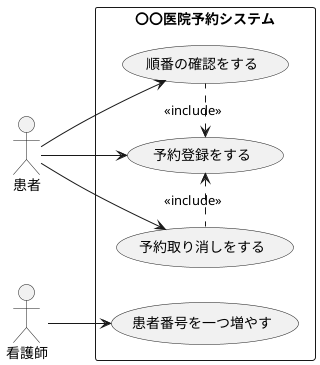 @startuml 演習6-3_ユースケース
left to right direction
actor 患者
actor 看護師
rectangle 〇〇医院予約システム{
    usecase 予約登録をする as u1
    usecase 予約取り消しをする as u2
    usecase 順番の確認をする as u3
    usecase 患者番号を一つ増やす as u4
}
u1 <. u2 : << include >>
u1 <. u3 : << include >>
患者 --> u1
患者 --> u2
患者 --> u3
看護師 --> u4
@enduml